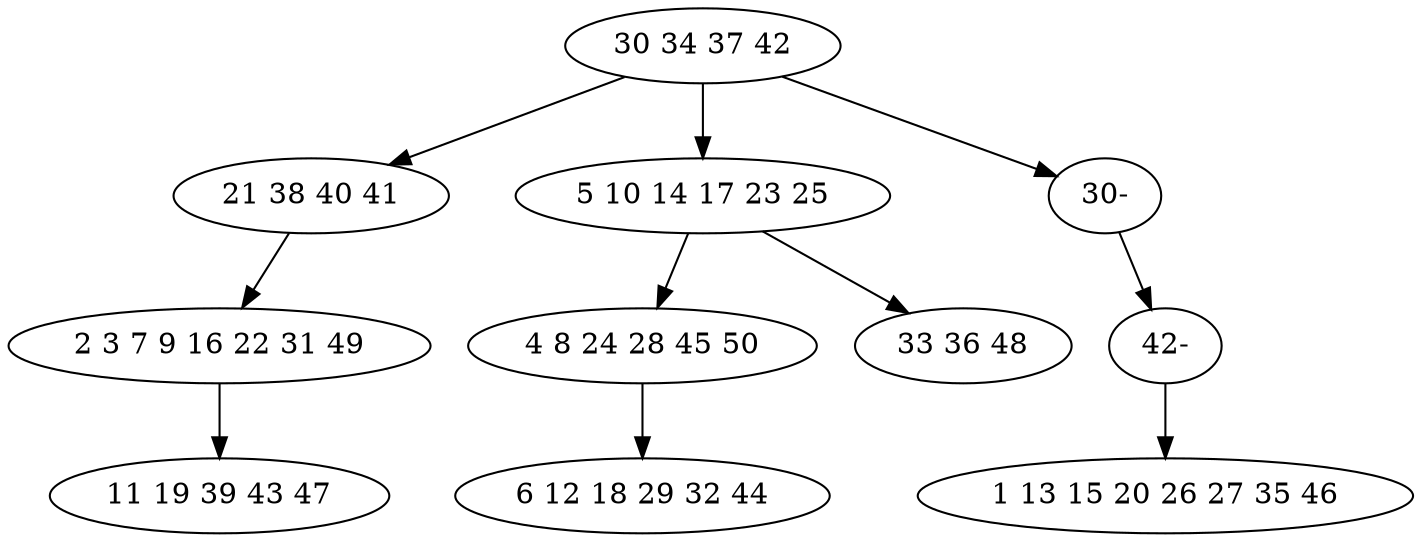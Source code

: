 digraph true_tree {
	"0" -> "1"
	"0" -> "2"
	"2" -> "3"
	"2" -> "4"
	"1" -> "5"
	"0" -> "9"
	"5" -> "7"
	"3" -> "8"
	"9" -> "10"
	"10" -> "6"
	"0" [label="30 34 37 42"];
	"1" [label="21 38 40 41"];
	"2" [label="5 10 14 17 23 25"];
	"3" [label="4 8 24 28 45 50"];
	"4" [label="33 36 48"];
	"5" [label="2 3 7 9 16 22 31 49"];
	"6" [label="1 13 15 20 26 27 35 46"];
	"7" [label="11 19 39 43 47"];
	"8" [label="6 12 18 29 32 44"];
	"9" [label="30-"];
	"10" [label="42-"];
}
